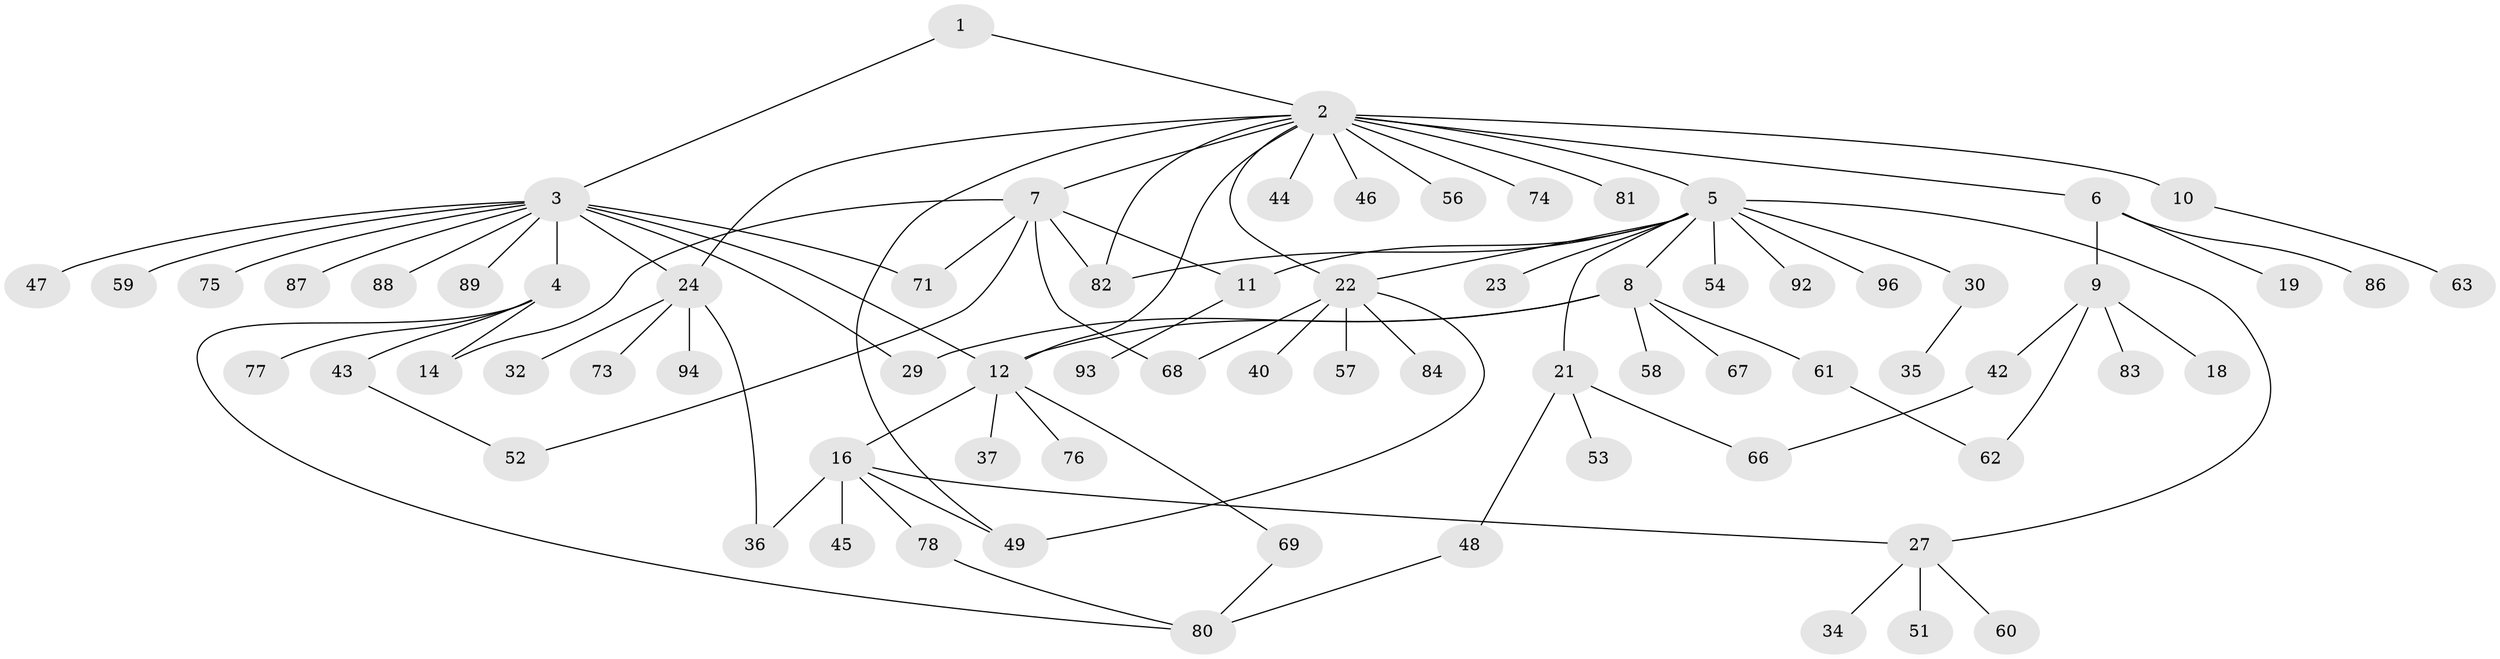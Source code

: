 // Generated by graph-tools (version 1.1) at 2025/51/02/27/25 19:51:55]
// undirected, 73 vertices, 93 edges
graph export_dot {
graph [start="1"]
  node [color=gray90,style=filled];
  1 [super="+50"];
  2 [super="+13"];
  3 [super="+20"];
  4 [super="+65"];
  5 [super="+85"];
  6 [super="+39"];
  7 [super="+15"];
  8 [super="+38"];
  9 [super="+17"];
  10 [super="+55"];
  11 [super="+25"];
  12 [super="+41"];
  14;
  16 [super="+28"];
  18;
  19;
  21 [super="+26"];
  22 [super="+31"];
  23 [super="+70"];
  24 [super="+33"];
  27;
  29;
  30 [super="+72"];
  32;
  34;
  35;
  36;
  37;
  40;
  42;
  43;
  44;
  45;
  46;
  47;
  48 [super="+79"];
  49;
  51;
  52;
  53;
  54;
  56;
  57;
  58;
  59 [super="+98"];
  60;
  61;
  62 [super="+64"];
  63;
  66;
  67;
  68 [super="+97"];
  69;
  71;
  73;
  74;
  75;
  76;
  77;
  78;
  80 [super="+90"];
  81;
  82 [super="+95"];
  83;
  84;
  86 [super="+91"];
  87;
  88;
  89;
  92;
  93;
  94;
  96;
  1 -- 2;
  1 -- 3;
  2 -- 5;
  2 -- 6;
  2 -- 7;
  2 -- 10 [weight=2];
  2 -- 12;
  2 -- 24;
  2 -- 44;
  2 -- 46;
  2 -- 49;
  2 -- 56;
  2 -- 74;
  2 -- 81;
  2 -- 22;
  2 -- 82;
  3 -- 4;
  3 -- 12;
  3 -- 24 [weight=2];
  3 -- 71;
  3 -- 87;
  3 -- 88;
  3 -- 89;
  3 -- 75;
  3 -- 29;
  3 -- 59;
  3 -- 47;
  4 -- 14;
  4 -- 43;
  4 -- 77;
  4 -- 80;
  5 -- 8;
  5 -- 11 [weight=2];
  5 -- 21;
  5 -- 22;
  5 -- 23;
  5 -- 27;
  5 -- 30;
  5 -- 54;
  5 -- 82;
  5 -- 92;
  5 -- 96;
  6 -- 9;
  6 -- 19;
  6 -- 86;
  7 -- 11;
  7 -- 14;
  7 -- 52;
  7 -- 71;
  7 -- 68;
  7 -- 82;
  8 -- 12;
  8 -- 29;
  8 -- 58;
  8 -- 67;
  8 -- 61;
  9 -- 18;
  9 -- 42;
  9 -- 83;
  9 -- 62;
  10 -- 63;
  11 -- 93;
  12 -- 16;
  12 -- 37;
  12 -- 76;
  12 -- 69;
  16 -- 27;
  16 -- 36;
  16 -- 49;
  16 -- 45;
  16 -- 78;
  21 -- 48;
  21 -- 66;
  21 -- 53;
  22 -- 49;
  22 -- 57;
  22 -- 68;
  22 -- 84;
  22 -- 40;
  24 -- 32;
  24 -- 36;
  24 -- 73;
  24 -- 94;
  27 -- 34;
  27 -- 51;
  27 -- 60;
  30 -- 35;
  42 -- 66;
  43 -- 52;
  48 -- 80;
  61 -- 62;
  69 -- 80;
  78 -- 80;
}
